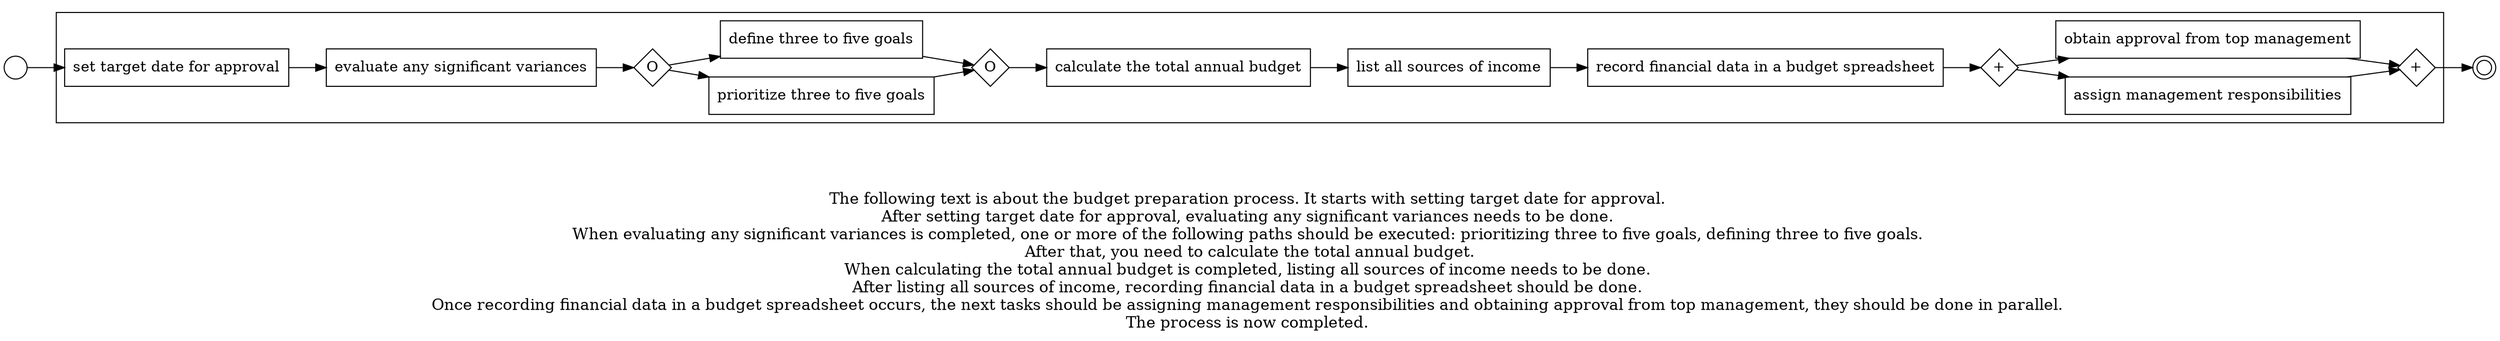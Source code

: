 digraph budget_preparation_process_91 {
	graph [rankdir=LR]
	START_NODE [label="" shape=circle width=0.3]
	subgraph CLUSTER_0 {
		"set target date for approval" [shape=box]
		"evaluate any significant variances" [shape=box]
		"set target date for approval" -> "evaluate any significant variances"
		"OR_SPLIT--3. Goals_WO72" [label=O fixedsize=true shape=diamond width=0.5]
		"evaluate any significant variances" -> "OR_SPLIT--3. Goals_WO72"
		"prioritize three to five goals" [shape=box]
		"OR_SPLIT--3. Goals_WO72" -> "prioritize three to five goals"
		"define three to five goals" [shape=box]
		"OR_SPLIT--3. Goals_WO72" -> "define three to five goals"
		"OR_JOIN--3. Goals_WO72" [label=O fixedsize=true shape=diamond width=0.5]
		"prioritize three to five goals" -> "OR_JOIN--3. Goals_WO72"
		"define three to five goals" -> "OR_JOIN--3. Goals_WO72"
		"calculate the total annual budget" [shape=box]
		"OR_JOIN--3. Goals_WO72" -> "calculate the total annual budget"
		"list all sources of income" [shape=box]
		"calculate the total annual budget" -> "list all sources of income"
		"record financial data in a budget spreadsheet" [shape=box]
		"list all sources of income" -> "record financial data in a budget spreadsheet"
		"AND_SPLIT--7. Final steps_NHNY" [label="+" fixedsize=true shape=diamond width=0.5]
		"record financial data in a budget spreadsheet" -> "AND_SPLIT--7. Final steps_NHNY"
		"assign management responsibilities" [shape=box]
		"AND_SPLIT--7. Final steps_NHNY" -> "assign management responsibilities"
		"obtain approval from top management" [shape=box]
		"AND_SPLIT--7. Final steps_NHNY" -> "obtain approval from top management"
		"AND_JOIN--7. Final steps_NHNY" [label="+" fixedsize=true shape=diamond width=0.5]
		"assign management responsibilities" -> "AND_JOIN--7. Final steps_NHNY"
		"obtain approval from top management" -> "AND_JOIN--7. Final steps_NHNY"
	}
	START_NODE -> "set target date for approval"
	END_NODE [label="" shape=doublecircle width=0.2]
	"AND_JOIN--7. Final steps_NHNY" -> END_NODE
	fontsize=15 label="\n\n
The following text is about the budget preparation process. It starts with setting target date for approval. 
After setting target date for approval, evaluating any significant variances needs to be done. 
When evaluating any significant variances is completed, one or more of the following paths should be executed: prioritizing three to five goals, defining three to five goals. 
After that, you need to calculate the total annual budget.
When calculating the total annual budget is completed, listing all sources of income needs to be done. 
After listing all sources of income, recording financial data in a budget spreadsheet should be done. 
Once recording financial data in a budget spreadsheet occurs, the next tasks should be assigning management responsibilities and obtaining approval from top management, they should be done in parallel. 
The process is now completed. 
"
}
